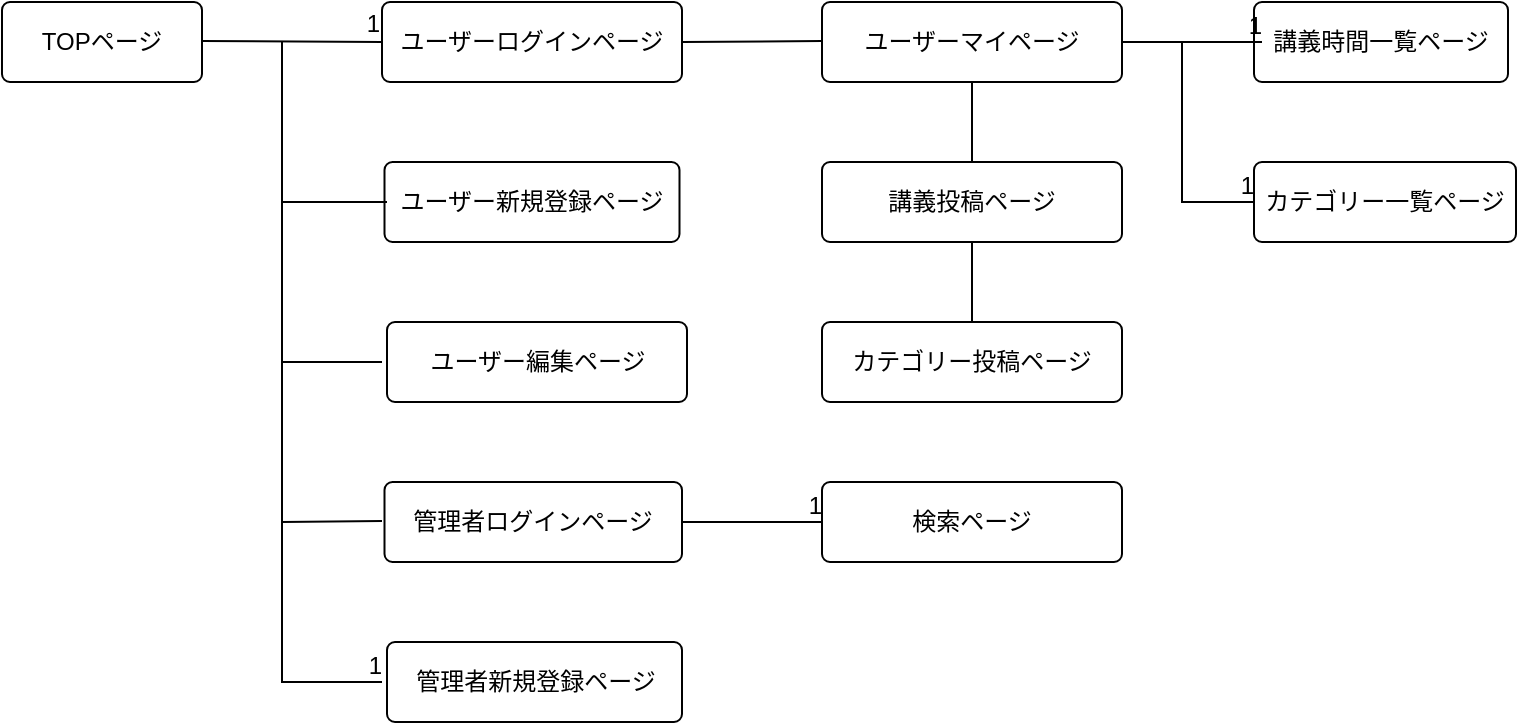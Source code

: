 <mxfile>
    <diagram id="pAWIUFR6tveN_cDXm-oz" name="Page-1">
        <mxGraphModel dx="795" dy="727" grid="1" gridSize="10" guides="1" tooltips="1" connect="1" arrows="1" fold="1" page="1" pageScale="1" pageWidth="827" pageHeight="1169" math="0" shadow="0">
            <root>
                <mxCell id="0"/>
                <mxCell id="1" parent="0"/>
                <mxCell id="3" value="ユーザーログインページ" style="rounded=1;arcSize=10;whiteSpace=wrap;html=1;align=center;" vertex="1" parent="1">
                    <mxGeometry x="210" y="80" width="150" height="40" as="geometry"/>
                </mxCell>
                <mxCell id="4" value="管理者ログインページ" style="rounded=1;arcSize=10;whiteSpace=wrap;html=1;align=center;" vertex="1" parent="1">
                    <mxGeometry x="211.25" y="320" width="148.75" height="40" as="geometry"/>
                </mxCell>
                <mxCell id="5" value="ユーザー新規登録ページ" style="rounded=1;arcSize=10;whiteSpace=wrap;html=1;align=center;" vertex="1" parent="1">
                    <mxGeometry x="211.25" y="160" width="147.5" height="40" as="geometry"/>
                </mxCell>
                <mxCell id="6" value="ユーザーマイページ" style="rounded=1;arcSize=10;whiteSpace=wrap;html=1;align=center;" vertex="1" parent="1">
                    <mxGeometry x="430" y="80" width="150" height="40" as="geometry"/>
                </mxCell>
                <mxCell id="7" value="管理者新規登録ページ" style="rounded=1;arcSize=10;whiteSpace=wrap;html=1;align=center;" vertex="1" parent="1">
                    <mxGeometry x="212.5" y="400" width="147.5" height="40" as="geometry"/>
                </mxCell>
                <mxCell id="8" value="検索ページ" style="rounded=1;arcSize=10;whiteSpace=wrap;html=1;align=center;" vertex="1" parent="1">
                    <mxGeometry x="430" y="320" width="150" height="40" as="geometry"/>
                </mxCell>
                <mxCell id="9" value="講義時間一覧ページ" style="rounded=1;arcSize=10;whiteSpace=wrap;html=1;align=center;" vertex="1" parent="1">
                    <mxGeometry x="646" y="80" width="127" height="40" as="geometry"/>
                </mxCell>
                <mxCell id="10" value="カテゴリー一覧ページ" style="rounded=1;arcSize=10;whiteSpace=wrap;html=1;align=center;" vertex="1" parent="1">
                    <mxGeometry x="646" y="160" width="131" height="40" as="geometry"/>
                </mxCell>
                <mxCell id="11" value="TOPページ" style="rounded=1;arcSize=10;whiteSpace=wrap;html=1;align=center;" vertex="1" parent="1">
                    <mxGeometry x="20" y="80" width="100" height="40" as="geometry"/>
                </mxCell>
                <mxCell id="16" value="" style="endArrow=none;html=1;rounded=0;entryX=0;entryY=0.5;entryDx=0;entryDy=0;" edge="1" parent="1" target="3">
                    <mxGeometry relative="1" as="geometry">
                        <mxPoint x="120" y="99.5" as="sourcePoint"/>
                        <mxPoint x="280" y="99.5" as="targetPoint"/>
                    </mxGeometry>
                </mxCell>
                <mxCell id="17" value="1" style="resizable=0;html=1;align=right;verticalAlign=bottom;" connectable="0" vertex="1" parent="16">
                    <mxGeometry x="1" relative="1" as="geometry"/>
                </mxCell>
                <mxCell id="18" value="" style="endArrow=none;html=1;rounded=0;entryX=0;entryY=0.5;entryDx=0;entryDy=0;" edge="1" parent="1" target="10">
                    <mxGeometry relative="1" as="geometry">
                        <mxPoint x="610" y="100" as="sourcePoint"/>
                        <mxPoint x="438.75" y="260" as="targetPoint"/>
                        <Array as="points">
                            <mxPoint x="610" y="180"/>
                        </Array>
                    </mxGeometry>
                </mxCell>
                <mxCell id="19" value="1" style="resizable=0;html=1;align=right;verticalAlign=bottom;" connectable="0" vertex="1" parent="18">
                    <mxGeometry x="1" relative="1" as="geometry"/>
                </mxCell>
                <mxCell id="20" value="" style="endArrow=none;html=1;rounded=0;" edge="1" parent="1">
                    <mxGeometry relative="1" as="geometry">
                        <mxPoint x="580" y="100" as="sourcePoint"/>
                        <mxPoint x="650" y="100" as="targetPoint"/>
                        <Array as="points"/>
                    </mxGeometry>
                </mxCell>
                <mxCell id="21" value="1" style="resizable=0;html=1;align=right;verticalAlign=bottom;" connectable="0" vertex="1" parent="20">
                    <mxGeometry x="1" relative="1" as="geometry"/>
                </mxCell>
                <mxCell id="23" value="" style="endArrow=none;html=1;rounded=0;" edge="1" parent="1">
                    <mxGeometry relative="1" as="geometry">
                        <mxPoint x="360" y="340" as="sourcePoint"/>
                        <mxPoint x="430" y="340" as="targetPoint"/>
                        <Array as="points">
                            <mxPoint x="390" y="340"/>
                        </Array>
                    </mxGeometry>
                </mxCell>
                <mxCell id="24" value="1" style="resizable=0;html=1;align=right;verticalAlign=bottom;" connectable="0" vertex="1" parent="23">
                    <mxGeometry x="1" relative="1" as="geometry"/>
                </mxCell>
                <mxCell id="26" value="" style="endArrow=none;html=1;rounded=0;" edge="1" parent="1">
                    <mxGeometry relative="1" as="geometry">
                        <mxPoint x="160" y="100" as="sourcePoint"/>
                        <mxPoint x="210" y="420" as="targetPoint"/>
                        <Array as="points">
                            <mxPoint x="160" y="420"/>
                        </Array>
                    </mxGeometry>
                </mxCell>
                <mxCell id="27" value="1" style="resizable=0;html=1;align=right;verticalAlign=bottom;" connectable="0" vertex="1" parent="26">
                    <mxGeometry x="1" relative="1" as="geometry"/>
                </mxCell>
                <mxCell id="30" value="" style="endArrow=none;html=1;rounded=0;" edge="1" parent="1">
                    <mxGeometry relative="1" as="geometry">
                        <mxPoint x="160" y="340" as="sourcePoint"/>
                        <mxPoint x="210" y="339.5" as="targetPoint"/>
                    </mxGeometry>
                </mxCell>
                <mxCell id="31" value="" style="endArrow=none;html=1;rounded=0;exitX=1;exitY=0.5;exitDx=0;exitDy=0;" edge="1" parent="1" source="3">
                    <mxGeometry relative="1" as="geometry">
                        <mxPoint x="377.5" y="100" as="sourcePoint"/>
                        <mxPoint x="430" y="99.5" as="targetPoint"/>
                    </mxGeometry>
                </mxCell>
                <mxCell id="32" value="" style="endArrow=none;html=1;rounded=0;" edge="1" parent="1">
                    <mxGeometry relative="1" as="geometry">
                        <mxPoint x="160" y="180" as="sourcePoint"/>
                        <mxPoint x="212.5" y="180" as="targetPoint"/>
                    </mxGeometry>
                </mxCell>
                <mxCell id="33" value="講義投稿ページ" style="rounded=1;arcSize=10;whiteSpace=wrap;html=1;align=center;" vertex="1" parent="1">
                    <mxGeometry x="430" y="160" width="150" height="40" as="geometry"/>
                </mxCell>
                <mxCell id="34" value="カテゴリー投稿ページ" style="rounded=1;arcSize=10;whiteSpace=wrap;html=1;align=center;" vertex="1" parent="1">
                    <mxGeometry x="430" y="240" width="150" height="40" as="geometry"/>
                </mxCell>
                <mxCell id="35" value="ユーザー編集ページ" style="rounded=1;arcSize=10;whiteSpace=wrap;html=1;align=center;" vertex="1" parent="1">
                    <mxGeometry x="212.5" y="240" width="150" height="40" as="geometry"/>
                </mxCell>
                <mxCell id="36" value="" style="endArrow=none;html=1;rounded=0;" edge="1" parent="1">
                    <mxGeometry relative="1" as="geometry">
                        <mxPoint x="160" y="260" as="sourcePoint"/>
                        <mxPoint x="210" y="260" as="targetPoint"/>
                    </mxGeometry>
                </mxCell>
                <mxCell id="37" value="" style="endArrow=none;html=1;rounded=0;entryX=0.5;entryY=0;entryDx=0;entryDy=0;exitX=0.5;exitY=1;exitDx=0;exitDy=0;" edge="1" parent="1" source="6" target="33">
                    <mxGeometry relative="1" as="geometry">
                        <mxPoint x="510" y="130" as="sourcePoint"/>
                        <mxPoint x="430" y="179.5" as="targetPoint"/>
                    </mxGeometry>
                </mxCell>
                <mxCell id="38" value="" style="endArrow=none;html=1;rounded=0;entryX=0.5;entryY=0;entryDx=0;entryDy=0;exitX=0.5;exitY=1;exitDx=0;exitDy=0;" edge="1" parent="1" source="33" target="34">
                    <mxGeometry relative="1" as="geometry">
                        <mxPoint x="330" y="350" as="sourcePoint"/>
                        <mxPoint x="490" y="350" as="targetPoint"/>
                    </mxGeometry>
                </mxCell>
            </root>
        </mxGraphModel>
    </diagram>
</mxfile>